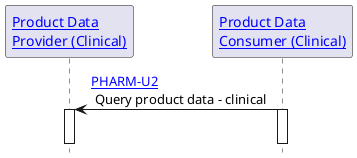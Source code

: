 @startuml
hide footbox
participant "[[actors_and_transactions.html#product-data-provider Product Data\nProvider (Clinical)]]" as a1
participant "[[actors_and_transactions.html#product-data-consumer Product Data\nConsumer (Clinical)]]" as a2

a2 -> a1 :   [[u2.html PHARM-U2]]\n Query product data - clinical \t   
activate a1
activate a2
|||

@enduml